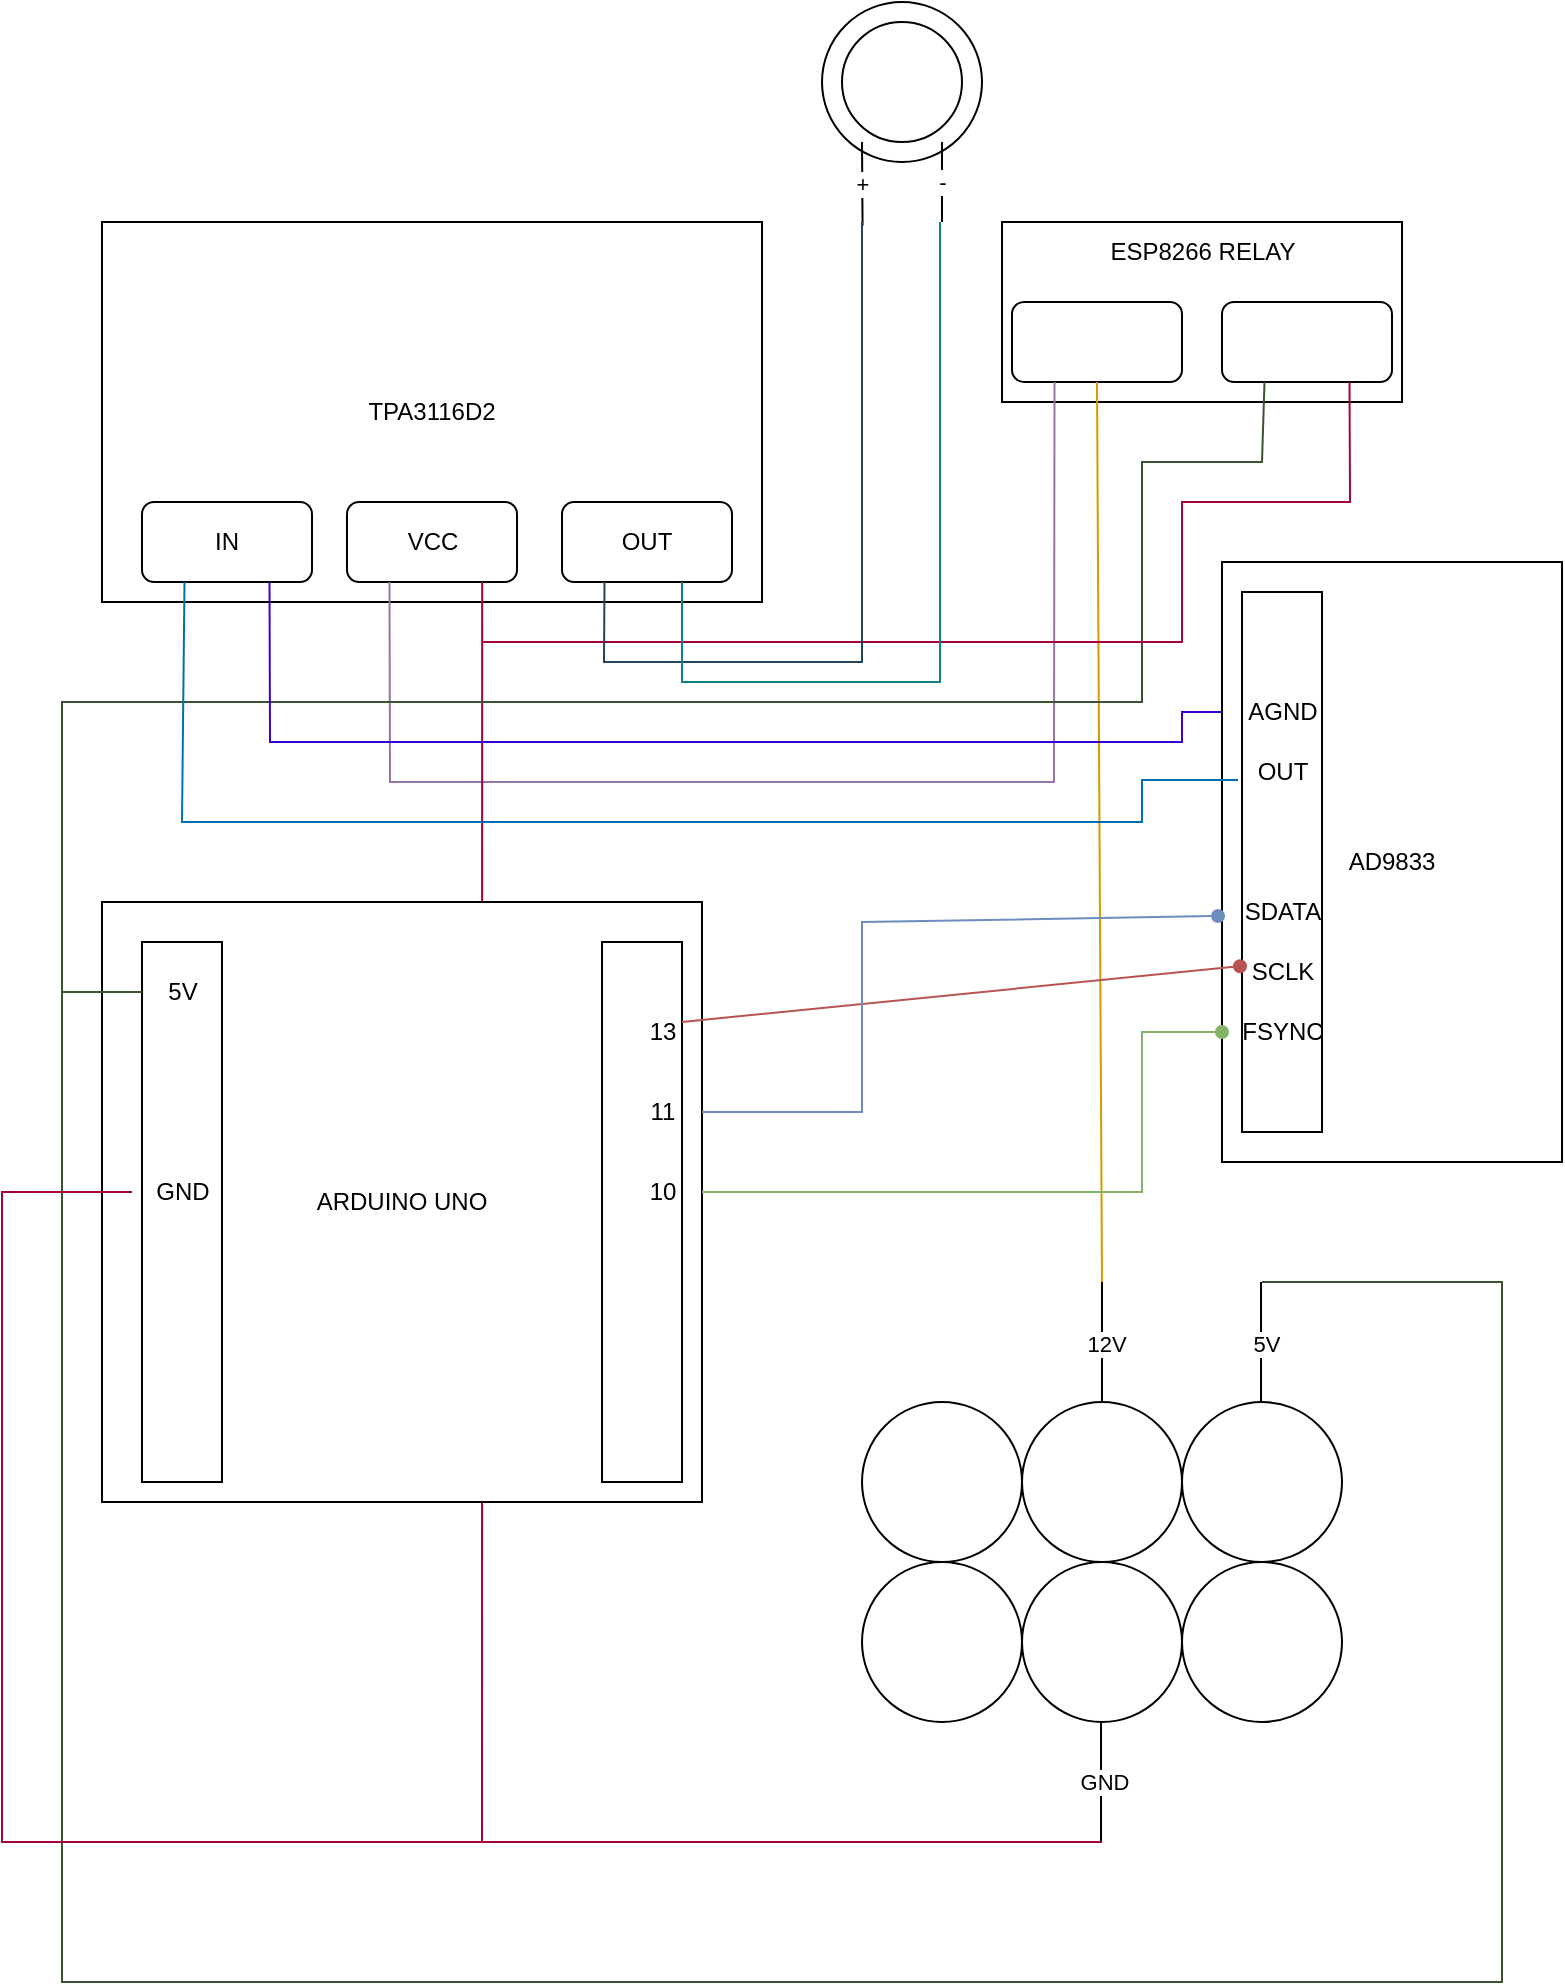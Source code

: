 <mxfile version="24.7.8">
  <diagram name="Page-1" id="_-UOqmC6SpTOEtFN5-NO">
    <mxGraphModel dx="737" dy="674" grid="1" gridSize="10" guides="1" tooltips="1" connect="1" arrows="1" fold="1" page="1" pageScale="1" pageWidth="3300" pageHeight="4681" math="0" shadow="0">
      <root>
        <mxCell id="0" />
        <mxCell id="1" parent="0" />
        <mxCell id="_Cp7GOMcYGCP02HvRFH5-2" value="TPA3116D2" style="rounded=0;whiteSpace=wrap;html=1;" vertex="1" parent="1">
          <mxGeometry x="260" y="240" width="330" height="190" as="geometry" />
        </mxCell>
        <mxCell id="_Cp7GOMcYGCP02HvRFH5-3" value="IN" style="rounded=1;whiteSpace=wrap;html=1;" vertex="1" parent="1">
          <mxGeometry x="280" y="380" width="85" height="40" as="geometry" />
        </mxCell>
        <mxCell id="_Cp7GOMcYGCP02HvRFH5-4" value="VCC" style="rounded=1;whiteSpace=wrap;html=1;" vertex="1" parent="1">
          <mxGeometry x="382.5" y="380" width="85" height="40" as="geometry" />
        </mxCell>
        <mxCell id="_Cp7GOMcYGCP02HvRFH5-5" value="OUT" style="rounded=1;whiteSpace=wrap;html=1;" vertex="1" parent="1">
          <mxGeometry x="490" y="380" width="85" height="40" as="geometry" />
        </mxCell>
        <mxCell id="_Cp7GOMcYGCP02HvRFH5-8" value="AD9833" style="rounded=0;whiteSpace=wrap;html=1;direction=south;" vertex="1" parent="1">
          <mxGeometry x="820" y="410" width="170" height="300" as="geometry" />
        </mxCell>
        <mxCell id="_Cp7GOMcYGCP02HvRFH5-9" value="" style="rounded=0;whiteSpace=wrap;html=1;direction=south;" vertex="1" parent="1">
          <mxGeometry x="830" y="425" width="40" height="270" as="geometry" />
        </mxCell>
        <mxCell id="_Cp7GOMcYGCP02HvRFH5-10" value="" style="ellipse;whiteSpace=wrap;html=1;aspect=fixed;" vertex="1" parent="1">
          <mxGeometry x="640" y="830" width="80" height="80" as="geometry" />
        </mxCell>
        <mxCell id="_Cp7GOMcYGCP02HvRFH5-11" value="" style="ellipse;whiteSpace=wrap;html=1;aspect=fixed;" vertex="1" parent="1">
          <mxGeometry x="720" y="830" width="80" height="80" as="geometry" />
        </mxCell>
        <mxCell id="_Cp7GOMcYGCP02HvRFH5-12" value="&lt;div&gt;&lt;br&gt;&lt;/div&gt;" style="ellipse;whiteSpace=wrap;html=1;aspect=fixed;" vertex="1" parent="1">
          <mxGeometry x="800" y="830" width="80" height="80" as="geometry" />
        </mxCell>
        <mxCell id="_Cp7GOMcYGCP02HvRFH5-13" value="" style="ellipse;whiteSpace=wrap;html=1;aspect=fixed;" vertex="1" parent="1">
          <mxGeometry x="720" y="910" width="80" height="80" as="geometry" />
        </mxCell>
        <mxCell id="_Cp7GOMcYGCP02HvRFH5-14" value="" style="ellipse;whiteSpace=wrap;html=1;aspect=fixed;" vertex="1" parent="1">
          <mxGeometry x="800" y="910" width="80" height="80" as="geometry" />
        </mxCell>
        <mxCell id="_Cp7GOMcYGCP02HvRFH5-15" value="" style="rounded=0;whiteSpace=wrap;html=1;" vertex="1" parent="1">
          <mxGeometry x="710" y="240" width="200" height="90" as="geometry" />
        </mxCell>
        <mxCell id="_Cp7GOMcYGCP02HvRFH5-16" value="" style="rounded=1;whiteSpace=wrap;html=1;" vertex="1" parent="1">
          <mxGeometry x="715" y="280" width="85" height="40" as="geometry" />
        </mxCell>
        <mxCell id="_Cp7GOMcYGCP02HvRFH5-17" value="" style="rounded=1;whiteSpace=wrap;html=1;" vertex="1" parent="1">
          <mxGeometry x="820" y="280" width="85" height="40" as="geometry" />
        </mxCell>
        <mxCell id="_Cp7GOMcYGCP02HvRFH5-19" value="" style="ellipse;whiteSpace=wrap;html=1;aspect=fixed;" vertex="1" parent="1">
          <mxGeometry x="640" y="910" width="80" height="80" as="geometry" />
        </mxCell>
        <mxCell id="_Cp7GOMcYGCP02HvRFH5-23" value="SCLK" style="text;html=1;align=center;verticalAlign=middle;resizable=0;points=[];autosize=1;strokeColor=none;fillColor=none;" vertex="1" parent="1">
          <mxGeometry x="825" y="600" width="50" height="30" as="geometry" />
        </mxCell>
        <mxCell id="_Cp7GOMcYGCP02HvRFH5-25" value="SDATA" style="text;html=1;align=center;verticalAlign=middle;resizable=0;points=[];autosize=1;strokeColor=none;fillColor=none;" vertex="1" parent="1">
          <mxGeometry x="820" y="570" width="60" height="30" as="geometry" />
        </mxCell>
        <mxCell id="_Cp7GOMcYGCP02HvRFH5-29" value="FSYNC" style="text;html=1;align=center;verticalAlign=middle;resizable=0;points=[];autosize=1;strokeColor=none;fillColor=none;" vertex="1" parent="1">
          <mxGeometry x="820" y="630" width="60" height="30" as="geometry" />
        </mxCell>
        <mxCell id="_Cp7GOMcYGCP02HvRFH5-43" value="" style="endArrow=none;html=1;rounded=0;" edge="1" parent="1">
          <mxGeometry width="50" height="50" relative="1" as="geometry">
            <mxPoint x="760" y="830" as="sourcePoint" />
            <mxPoint x="760" y="770" as="targetPoint" />
          </mxGeometry>
        </mxCell>
        <mxCell id="_Cp7GOMcYGCP02HvRFH5-46" value="12V" style="edgeLabel;html=1;align=center;verticalAlign=middle;resizable=0;points=[];" vertex="1" connectable="0" parent="_Cp7GOMcYGCP02HvRFH5-43">
          <mxGeometry x="-0.033" y="-2" relative="1" as="geometry">
            <mxPoint as="offset" />
          </mxGeometry>
        </mxCell>
        <mxCell id="_Cp7GOMcYGCP02HvRFH5-44" value="" style="endArrow=none;html=1;rounded=0;" edge="1" parent="1">
          <mxGeometry width="50" height="50" relative="1" as="geometry">
            <mxPoint x="759.5" y="1050" as="sourcePoint" />
            <mxPoint x="759.5" y="990" as="targetPoint" />
          </mxGeometry>
        </mxCell>
        <mxCell id="_Cp7GOMcYGCP02HvRFH5-45" value="GND" style="edgeLabel;html=1;align=center;verticalAlign=middle;resizable=0;points=[];" vertex="1" connectable="0" parent="_Cp7GOMcYGCP02HvRFH5-44">
          <mxGeometry relative="1" as="geometry">
            <mxPoint x="1" as="offset" />
          </mxGeometry>
        </mxCell>
        <mxCell id="_Cp7GOMcYGCP02HvRFH5-47" value="" style="endArrow=none;html=1;rounded=0;fillColor=#ffe6cc;strokeColor=#d79b00;entryX=0.5;entryY=1;entryDx=0;entryDy=0;" edge="1" parent="1" target="_Cp7GOMcYGCP02HvRFH5-16">
          <mxGeometry width="50" height="50" relative="1" as="geometry">
            <mxPoint x="760" y="770" as="sourcePoint" />
            <mxPoint x="760" y="520" as="targetPoint" />
            <Array as="points" />
          </mxGeometry>
        </mxCell>
        <mxCell id="_Cp7GOMcYGCP02HvRFH5-50" value="" style="endArrow=none;html=1;rounded=0;entryX=0.25;entryY=1;entryDx=0;entryDy=0;exitX=0.25;exitY=1;exitDx=0;exitDy=0;fillColor=#e1d5e7;strokeColor=#9673a6;" edge="1" parent="1" source="_Cp7GOMcYGCP02HvRFH5-4" target="_Cp7GOMcYGCP02HvRFH5-16">
          <mxGeometry width="50" height="50" relative="1" as="geometry">
            <mxPoint x="400" y="520" as="sourcePoint" />
            <mxPoint x="630" y="570" as="targetPoint" />
            <Array as="points">
              <mxPoint x="404" y="520" />
              <mxPoint x="736" y="520" />
            </Array>
          </mxGeometry>
        </mxCell>
        <mxCell id="_Cp7GOMcYGCP02HvRFH5-51" value="" style="endArrow=none;html=1;rounded=0;exitX=0.576;exitY=0.947;exitDx=0;exitDy=0;exitPerimeter=0;fillColor=#d80073;strokeColor=#A50040;" edge="1" parent="1" source="_Cp7GOMcYGCP02HvRFH5-2">
          <mxGeometry width="50" height="50" relative="1" as="geometry">
            <mxPoint x="450" y="440" as="sourcePoint" />
            <mxPoint x="760" y="1050" as="targetPoint" />
            <Array as="points">
              <mxPoint x="450" y="1050" />
            </Array>
          </mxGeometry>
        </mxCell>
        <mxCell id="_Cp7GOMcYGCP02HvRFH5-6" value="ARDUINO UNO" style="whiteSpace=wrap;html=1;aspect=fixed;" vertex="1" parent="1">
          <mxGeometry x="260" y="580" width="300" height="300" as="geometry" />
        </mxCell>
        <mxCell id="_Cp7GOMcYGCP02HvRFH5-7" value="" style="rounded=0;whiteSpace=wrap;html=1;direction=south;" vertex="1" parent="1">
          <mxGeometry x="510" y="600" width="40" height="270" as="geometry" />
        </mxCell>
        <mxCell id="_Cp7GOMcYGCP02HvRFH5-18" value="" style="edgeStyle=none;orthogonalLoop=1;jettySize=auto;html=1;rounded=0;exitX=0.148;exitY=0;exitDx=0;exitDy=0;exitPerimeter=0;endArrow=oval;endFill=1;fillColor=#f8cecc;strokeColor=#b85450;entryX=0.693;entryY=1.025;entryDx=0;entryDy=0;entryPerimeter=0;labelPosition=right;verticalLabelPosition=bottom;align=left;verticalAlign=top;" edge="1" parent="1" source="_Cp7GOMcYGCP02HvRFH5-7" target="_Cp7GOMcYGCP02HvRFH5-9">
          <mxGeometry x="-0.001" width="80" relative="1" as="geometry">
            <mxPoint x="610" y="560" as="sourcePoint" />
            <mxPoint x="690" y="560" as="targetPoint" />
            <Array as="points" />
            <mxPoint as="offset" />
          </mxGeometry>
        </mxCell>
        <mxCell id="_Cp7GOMcYGCP02HvRFH5-22" value="13" style="text;html=1;align=center;verticalAlign=middle;resizable=0;points=[];autosize=1;strokeColor=none;fillColor=none;" vertex="1" parent="1">
          <mxGeometry x="520" y="630" width="40" height="30" as="geometry" />
        </mxCell>
        <mxCell id="_Cp7GOMcYGCP02HvRFH5-26" value="11" style="text;html=1;align=center;verticalAlign=middle;resizable=0;points=[];autosize=1;strokeColor=none;fillColor=none;" vertex="1" parent="1">
          <mxGeometry x="520" y="670" width="40" height="30" as="geometry" />
        </mxCell>
        <mxCell id="_Cp7GOMcYGCP02HvRFH5-27" value="" style="edgeStyle=none;orthogonalLoop=1;jettySize=auto;html=1;rounded=0;fillColor=#dae8fc;strokeColor=#6c8ebf;endArrow=oval;endFill=1;entryX=-0.033;entryY=0.567;entryDx=0;entryDy=0;entryPerimeter=0;" edge="1" parent="1" source="_Cp7GOMcYGCP02HvRFH5-26" target="_Cp7GOMcYGCP02HvRFH5-25">
          <mxGeometry width="80" relative="1" as="geometry">
            <mxPoint x="610" y="560" as="sourcePoint" />
            <mxPoint x="820" y="595" as="targetPoint" />
            <Array as="points">
              <mxPoint x="640" y="685" />
              <mxPoint x="640" y="590" />
            </Array>
          </mxGeometry>
        </mxCell>
        <mxCell id="_Cp7GOMcYGCP02HvRFH5-28" value="10" style="text;html=1;align=center;verticalAlign=middle;resizable=0;points=[];autosize=1;strokeColor=none;fillColor=none;" vertex="1" parent="1">
          <mxGeometry x="520" y="710" width="40" height="30" as="geometry" />
        </mxCell>
        <mxCell id="_Cp7GOMcYGCP02HvRFH5-30" value="" style="edgeStyle=none;orthogonalLoop=1;jettySize=auto;html=1;rounded=0;endArrow=oval;endFill=1;fillColor=#d5e8d4;strokeColor=#82b366;" edge="1" parent="1" source="_Cp7GOMcYGCP02HvRFH5-28" target="_Cp7GOMcYGCP02HvRFH5-29">
          <mxGeometry width="80" relative="1" as="geometry">
            <mxPoint x="610" y="560" as="sourcePoint" />
            <mxPoint x="780" y="640" as="targetPoint" />
            <Array as="points">
              <mxPoint x="780" y="725" />
              <mxPoint x="780" y="645" />
            </Array>
          </mxGeometry>
        </mxCell>
        <mxCell id="_Cp7GOMcYGCP02HvRFH5-31" value="" style="rounded=0;whiteSpace=wrap;html=1;direction=south;" vertex="1" parent="1">
          <mxGeometry x="280" y="600" width="40" height="270" as="geometry" />
        </mxCell>
        <mxCell id="_Cp7GOMcYGCP02HvRFH5-37" value="5V" style="text;html=1;align=center;verticalAlign=middle;resizable=0;points=[];autosize=1;strokeColor=none;fillColor=none;" vertex="1" parent="1">
          <mxGeometry x="280" y="610" width="40" height="30" as="geometry" />
        </mxCell>
        <mxCell id="_Cp7GOMcYGCP02HvRFH5-38" value="GND" style="text;html=1;align=center;verticalAlign=middle;resizable=0;points=[];autosize=1;strokeColor=none;fillColor=none;" vertex="1" parent="1">
          <mxGeometry x="275" y="710" width="50" height="30" as="geometry" />
        </mxCell>
        <mxCell id="_Cp7GOMcYGCP02HvRFH5-54" value="" style="endArrow=none;html=1;rounded=0;" edge="1" parent="1">
          <mxGeometry width="50" height="50" relative="1" as="geometry">
            <mxPoint x="839.5" y="830" as="sourcePoint" />
            <mxPoint x="839.5" y="770" as="targetPoint" />
          </mxGeometry>
        </mxCell>
        <mxCell id="_Cp7GOMcYGCP02HvRFH5-55" value="5V" style="edgeLabel;html=1;align=center;verticalAlign=middle;resizable=0;points=[];" vertex="1" connectable="0" parent="_Cp7GOMcYGCP02HvRFH5-54">
          <mxGeometry x="-0.033" y="-2" relative="1" as="geometry">
            <mxPoint as="offset" />
          </mxGeometry>
        </mxCell>
        <mxCell id="_Cp7GOMcYGCP02HvRFH5-56" value="" style="endArrow=none;html=1;rounded=0;fillColor=#6d8764;strokeColor=#3A5431;" edge="1" parent="1" target="_Cp7GOMcYGCP02HvRFH5-37">
          <mxGeometry width="50" height="50" relative="1" as="geometry">
            <mxPoint x="840" y="770" as="sourcePoint" />
            <mxPoint x="240" y="630" as="targetPoint" />
            <Array as="points">
              <mxPoint x="960" y="770" />
              <mxPoint x="960" y="1120" />
              <mxPoint x="240" y="1120" />
              <mxPoint x="240" y="625" />
            </Array>
          </mxGeometry>
        </mxCell>
        <mxCell id="_Cp7GOMcYGCP02HvRFH5-57" value="" style="endArrow=none;html=1;rounded=0;fillColor=#d80073;strokeColor=#A50040;" edge="1" parent="1" source="_Cp7GOMcYGCP02HvRFH5-38">
          <mxGeometry width="50" height="50" relative="1" as="geometry">
            <mxPoint x="210" y="720" as="sourcePoint" />
            <mxPoint x="450" y="1050" as="targetPoint" />
            <Array as="points">
              <mxPoint x="210" y="725" />
              <mxPoint x="210" y="1050" />
            </Array>
          </mxGeometry>
        </mxCell>
        <mxCell id="_Cp7GOMcYGCP02HvRFH5-58" value="" style="endArrow=none;html=1;rounded=0;entryX=0.25;entryY=1;entryDx=0;entryDy=0;fillColor=#6d8764;strokeColor=#3A5431;" edge="1" parent="1" target="_Cp7GOMcYGCP02HvRFH5-17">
          <mxGeometry width="50" height="50" relative="1" as="geometry">
            <mxPoint x="240" y="630" as="sourcePoint" />
            <mxPoint x="780" y="360" as="targetPoint" />
            <Array as="points">
              <mxPoint x="240" y="480" />
              <mxPoint x="780" y="480" />
              <mxPoint x="780" y="360" />
              <mxPoint x="840" y="360" />
            </Array>
          </mxGeometry>
        </mxCell>
        <mxCell id="_Cp7GOMcYGCP02HvRFH5-59" value="" style="endArrow=none;html=1;rounded=0;entryX=0.75;entryY=1;entryDx=0;entryDy=0;fillColor=#d80073;strokeColor=#A50040;" edge="1" parent="1" target="_Cp7GOMcYGCP02HvRFH5-17">
          <mxGeometry width="50" height="50" relative="1" as="geometry">
            <mxPoint x="450" y="450" as="sourcePoint" />
            <mxPoint x="800" y="390" as="targetPoint" />
            <Array as="points">
              <mxPoint x="800" y="450" />
              <mxPoint x="800" y="380" />
              <mxPoint x="884" y="380" />
            </Array>
          </mxGeometry>
        </mxCell>
        <mxCell id="_Cp7GOMcYGCP02HvRFH5-60" value="OUT" style="text;html=1;align=center;verticalAlign=middle;resizable=0;points=[];autosize=1;strokeColor=none;fillColor=none;" vertex="1" parent="1">
          <mxGeometry x="825" y="500" width="50" height="30" as="geometry" />
        </mxCell>
        <mxCell id="_Cp7GOMcYGCP02HvRFH5-61" value="AGND" style="text;html=1;align=center;verticalAlign=middle;resizable=0;points=[];autosize=1;strokeColor=none;fillColor=none;" vertex="1" parent="1">
          <mxGeometry x="820" y="470" width="60" height="30" as="geometry" />
        </mxCell>
        <mxCell id="_Cp7GOMcYGCP02HvRFH5-62" value="" style="endArrow=none;html=1;rounded=0;entryX=0.25;entryY=1;entryDx=0;entryDy=0;exitX=0.06;exitY=0.633;exitDx=0;exitDy=0;exitPerimeter=0;fillColor=#1ba1e2;strokeColor=#006EAF;" edge="1" parent="1" source="_Cp7GOMcYGCP02HvRFH5-60" target="_Cp7GOMcYGCP02HvRFH5-3">
          <mxGeometry width="50" height="50" relative="1" as="geometry">
            <mxPoint x="301" y="530" as="sourcePoint" />
            <mxPoint x="365" y="500" as="targetPoint" />
            <Array as="points">
              <mxPoint x="780" y="519" />
              <mxPoint x="780" y="540" />
              <mxPoint x="560" y="540" />
              <mxPoint x="300" y="540" />
            </Array>
          </mxGeometry>
        </mxCell>
        <mxCell id="_Cp7GOMcYGCP02HvRFH5-63" value="" style="endArrow=none;html=1;rounded=0;entryX=0.75;entryY=1;entryDx=0;entryDy=0;fillColor=#6a00ff;strokeColor=#3700CC;" edge="1" parent="1" source="_Cp7GOMcYGCP02HvRFH5-61" target="_Cp7GOMcYGCP02HvRFH5-3">
          <mxGeometry width="50" height="50" relative="1" as="geometry">
            <mxPoint x="800" y="480" as="sourcePoint" />
            <mxPoint x="580" y="590" as="targetPoint" />
            <Array as="points">
              <mxPoint x="800" y="485" />
              <mxPoint x="800" y="500" />
              <mxPoint x="344" y="500" />
            </Array>
          </mxGeometry>
        </mxCell>
        <mxCell id="_Cp7GOMcYGCP02HvRFH5-65" value="" style="ellipse;whiteSpace=wrap;html=1;aspect=fixed;" vertex="1" parent="1">
          <mxGeometry x="620" y="130" width="80" height="80" as="geometry" />
        </mxCell>
        <mxCell id="_Cp7GOMcYGCP02HvRFH5-66" value="" style="ellipse;whiteSpace=wrap;html=1;aspect=fixed;fillStyle=dashed;" vertex="1" parent="1">
          <mxGeometry x="630" y="140" width="60" height="60" as="geometry" />
        </mxCell>
        <mxCell id="_Cp7GOMcYGCP02HvRFH5-67" value="+" style="endArrow=none;html=1;rounded=0;entryX=0;entryY=1;entryDx=0;entryDy=0;" edge="1" parent="1">
          <mxGeometry width="50" height="50" relative="1" as="geometry">
            <mxPoint x="640.28" y="241.72" as="sourcePoint" />
            <mxPoint x="639.996" y="200.004" as="targetPoint" />
          </mxGeometry>
        </mxCell>
        <mxCell id="_Cp7GOMcYGCP02HvRFH5-72" value="" style="endArrow=none;html=1;rounded=0;entryX=0.25;entryY=1;entryDx=0;entryDy=0;fillColor=#bac8d3;strokeColor=#23445d;" edge="1" parent="1" target="_Cp7GOMcYGCP02HvRFH5-5">
          <mxGeometry width="50" height="50" relative="1" as="geometry">
            <mxPoint x="640" y="240" as="sourcePoint" />
            <mxPoint x="640" y="340" as="targetPoint" />
            <Array as="points">
              <mxPoint x="640" y="460" />
              <mxPoint x="511" y="460" />
            </Array>
          </mxGeometry>
        </mxCell>
        <mxCell id="_Cp7GOMcYGCP02HvRFH5-73" value="" style="endArrow=none;html=1;rounded=0;fillColor=#b0e3e6;strokeColor=#0e8088;" edge="1" parent="1">
          <mxGeometry width="50" height="50" relative="1" as="geometry">
            <mxPoint x="679" y="240" as="sourcePoint" />
            <mxPoint x="550" y="420" as="targetPoint" />
            <Array as="points">
              <mxPoint x="679" y="470" />
              <mxPoint x="550" y="470" />
            </Array>
          </mxGeometry>
        </mxCell>
        <mxCell id="_Cp7GOMcYGCP02HvRFH5-75" value="-" style="endArrow=none;html=1;rounded=0;" edge="1" parent="1">
          <mxGeometry width="50" height="50" relative="1" as="geometry">
            <mxPoint x="680" y="240" as="sourcePoint" />
            <mxPoint x="680" y="200" as="targetPoint" />
          </mxGeometry>
        </mxCell>
        <mxCell id="_Cp7GOMcYGCP02HvRFH5-76" value="ESP8266 RELAY" style="text;html=1;align=center;verticalAlign=middle;resizable=0;points=[];autosize=1;strokeColor=none;fillColor=none;" vertex="1" parent="1">
          <mxGeometry x="750" y="240" width="120" height="30" as="geometry" />
        </mxCell>
      </root>
    </mxGraphModel>
  </diagram>
</mxfile>
